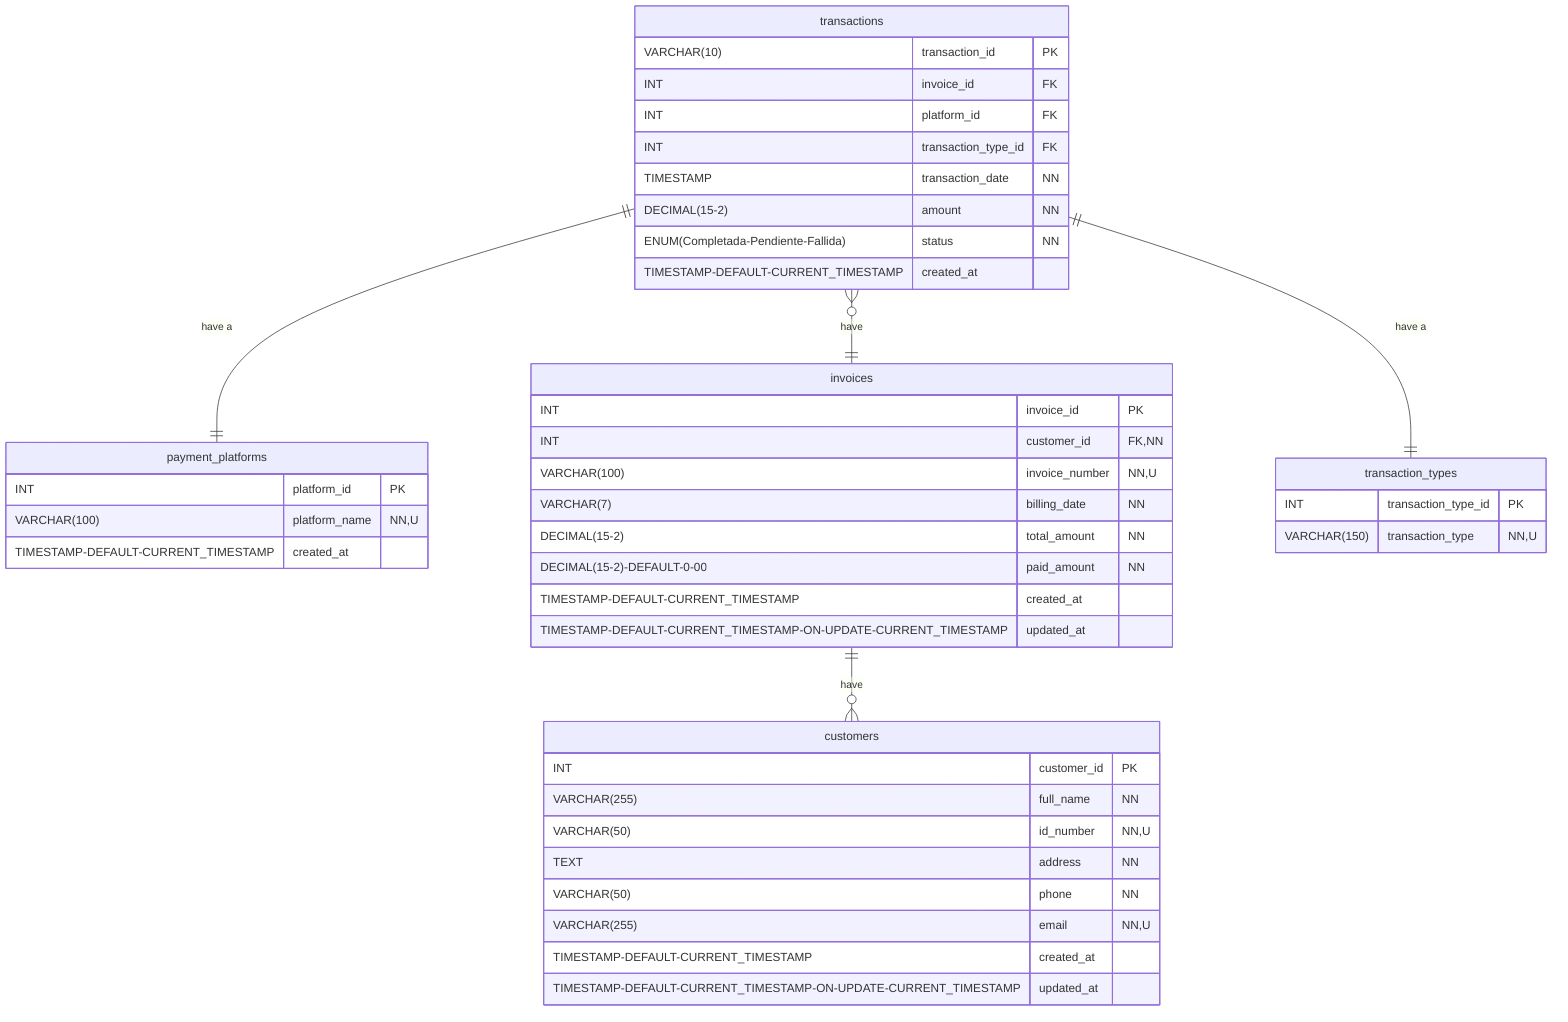 erDiagram
    payment_platforms {
        INT platform_id "PK"
        VARCHAR(100) platform_name "NN,U"
        TIMESTAMP-DEFAULT-CURRENT_TIMESTAMP created_at
    }
    customers {
        INT customer_id "PK"
        VARCHAR(255) full_name "NN"
        VARCHAR(50) id_number "NN,U"
        TEXT address "NN"
        VARCHAR(50) phone "NN"
        VARCHAR(255) email "NN,U"
        TIMESTAMP-DEFAULT-CURRENT_TIMESTAMP created_at
        TIMESTAMP-DEFAULT-CURRENT_TIMESTAMP-ON-UPDATE-CURRENT_TIMESTAMP updated_at
    }
    invoices {
        INT invoice_id "PK"
        INT customer_id "FK,NN"
        VARCHAR(100) invoice_number "NN,U"
        VARCHAR(7) billing_date "NN"
        DECIMAL(15-2) total_amount "NN"
        DECIMAL(15-2)-DEFAULT-0-00 paid_amount "NN"
        TIMESTAMP-DEFAULT-CURRENT_TIMESTAMP created_at
        TIMESTAMP-DEFAULT-CURRENT_TIMESTAMP-ON-UPDATE-CURRENT_TIMESTAMP updated_at
    }
    transactions {
        VARCHAR(10) transaction_id "PK"
        INT invoice_id "FK"
        INT platform_id "FK"
        INT transaction_type_id "FK"
        TIMESTAMP transaction_date "NN"
        DECIMAL(15-2) amount "NN"
        ENUM(Completada-Pendiente-Fallida) status "NN"
        TIMESTAMP-DEFAULT-CURRENT_TIMESTAMP created_at
    }
    transaction_types {
        INT transaction_type_id "PK"
        VARCHAR(150) transaction_type "NN,U"
    }

    invoices ||--o{ customers : "have"
    transactions o{--|| invoices : "have"
    transactions ||--|| payment_platforms : "have a"
    transactions ||--|| transaction_types : "have a"
